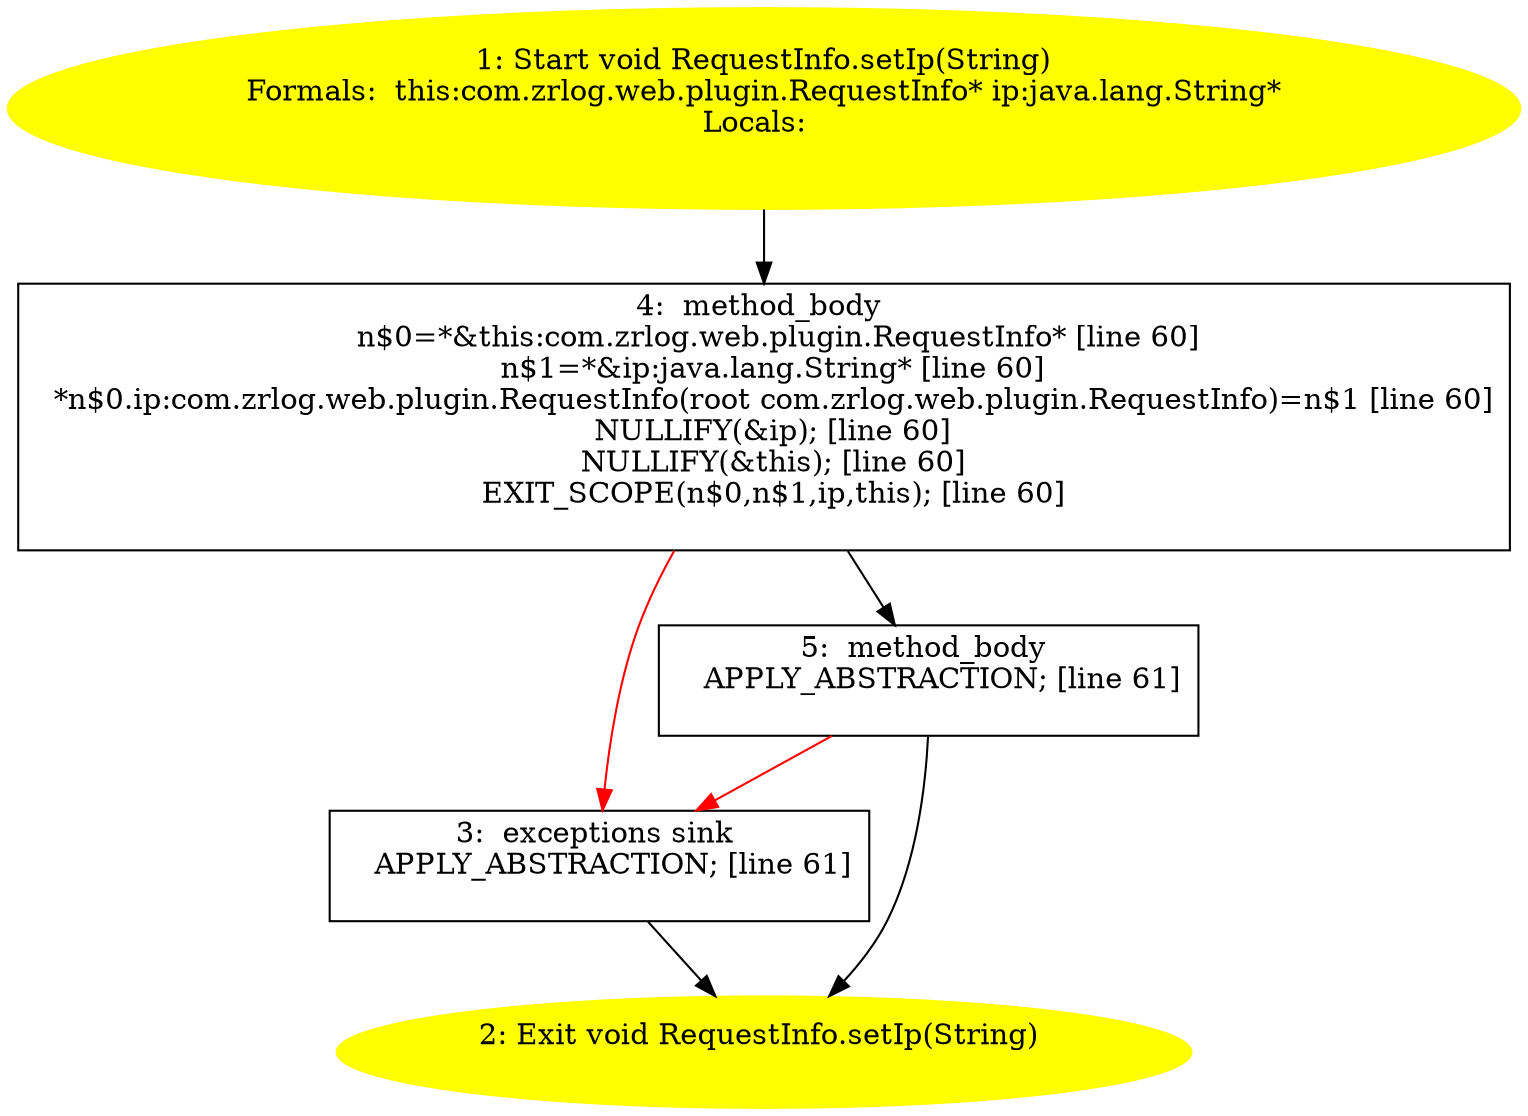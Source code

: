 /* @generated */
digraph cfg {
"com.zrlog.web.plugin.RequestInfo.setIp(java.lang.String):void.469602b78014a55fdbb5f467f6c661dd_1" [label="1: Start void RequestInfo.setIp(String)\nFormals:  this:com.zrlog.web.plugin.RequestInfo* ip:java.lang.String*\nLocals:  \n  " color=yellow style=filled]
	

	 "com.zrlog.web.plugin.RequestInfo.setIp(java.lang.String):void.469602b78014a55fdbb5f467f6c661dd_1" -> "com.zrlog.web.plugin.RequestInfo.setIp(java.lang.String):void.469602b78014a55fdbb5f467f6c661dd_4" ;
"com.zrlog.web.plugin.RequestInfo.setIp(java.lang.String):void.469602b78014a55fdbb5f467f6c661dd_2" [label="2: Exit void RequestInfo.setIp(String) \n  " color=yellow style=filled]
	

"com.zrlog.web.plugin.RequestInfo.setIp(java.lang.String):void.469602b78014a55fdbb5f467f6c661dd_3" [label="3:  exceptions sink \n   APPLY_ABSTRACTION; [line 61]\n " shape="box"]
	

	 "com.zrlog.web.plugin.RequestInfo.setIp(java.lang.String):void.469602b78014a55fdbb5f467f6c661dd_3" -> "com.zrlog.web.plugin.RequestInfo.setIp(java.lang.String):void.469602b78014a55fdbb5f467f6c661dd_2" ;
"com.zrlog.web.plugin.RequestInfo.setIp(java.lang.String):void.469602b78014a55fdbb5f467f6c661dd_4" [label="4:  method_body \n   n$0=*&this:com.zrlog.web.plugin.RequestInfo* [line 60]\n  n$1=*&ip:java.lang.String* [line 60]\n  *n$0.ip:com.zrlog.web.plugin.RequestInfo(root com.zrlog.web.plugin.RequestInfo)=n$1 [line 60]\n  NULLIFY(&ip); [line 60]\n  NULLIFY(&this); [line 60]\n  EXIT_SCOPE(n$0,n$1,ip,this); [line 60]\n " shape="box"]
	

	 "com.zrlog.web.plugin.RequestInfo.setIp(java.lang.String):void.469602b78014a55fdbb5f467f6c661dd_4" -> "com.zrlog.web.plugin.RequestInfo.setIp(java.lang.String):void.469602b78014a55fdbb5f467f6c661dd_5" ;
	 "com.zrlog.web.plugin.RequestInfo.setIp(java.lang.String):void.469602b78014a55fdbb5f467f6c661dd_4" -> "com.zrlog.web.plugin.RequestInfo.setIp(java.lang.String):void.469602b78014a55fdbb5f467f6c661dd_3" [color="red" ];
"com.zrlog.web.plugin.RequestInfo.setIp(java.lang.String):void.469602b78014a55fdbb5f467f6c661dd_5" [label="5:  method_body \n   APPLY_ABSTRACTION; [line 61]\n " shape="box"]
	

	 "com.zrlog.web.plugin.RequestInfo.setIp(java.lang.String):void.469602b78014a55fdbb5f467f6c661dd_5" -> "com.zrlog.web.plugin.RequestInfo.setIp(java.lang.String):void.469602b78014a55fdbb5f467f6c661dd_2" ;
	 "com.zrlog.web.plugin.RequestInfo.setIp(java.lang.String):void.469602b78014a55fdbb5f467f6c661dd_5" -> "com.zrlog.web.plugin.RequestInfo.setIp(java.lang.String):void.469602b78014a55fdbb5f467f6c661dd_3" [color="red" ];
}
